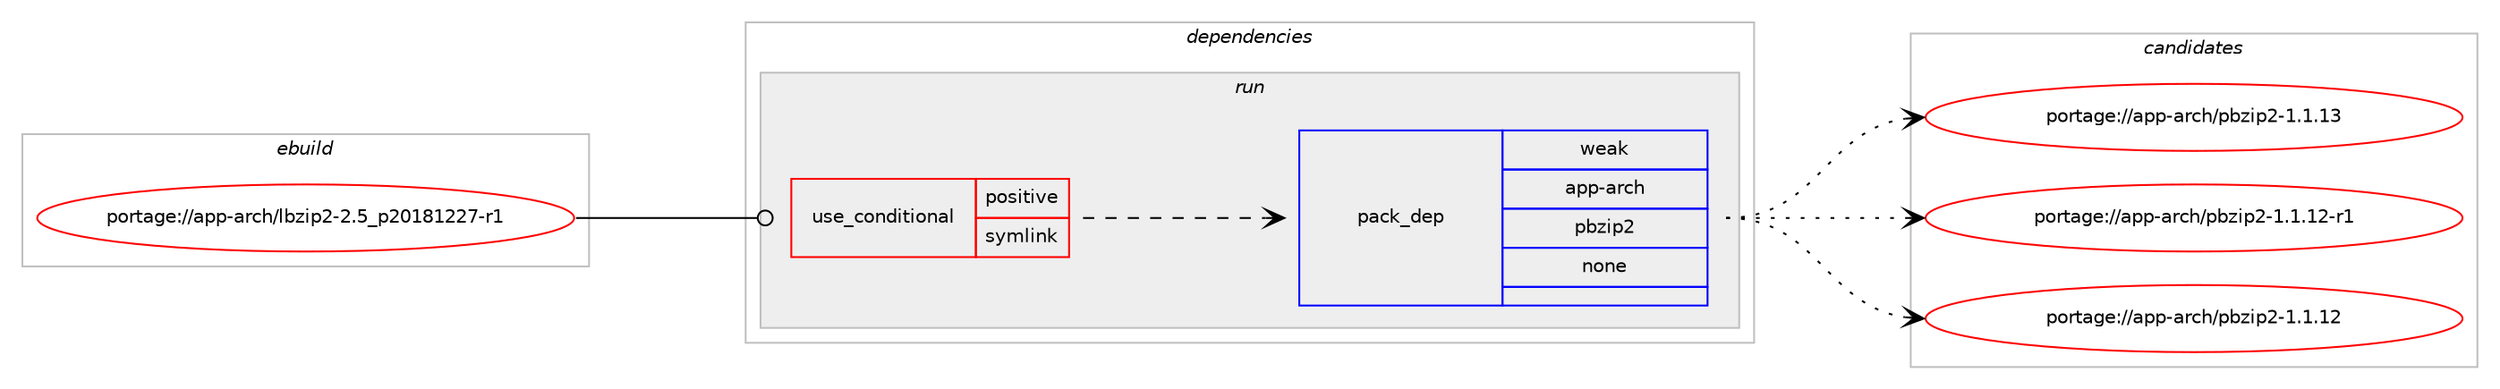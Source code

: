 digraph prolog {

# *************
# Graph options
# *************

newrank=true;
concentrate=true;
compound=true;
graph [rankdir=LR,fontname=Helvetica,fontsize=10,ranksep=1.5];#, ranksep=2.5, nodesep=0.2];
edge  [arrowhead=vee];
node  [fontname=Helvetica,fontsize=10];

# **********
# The ebuild
# **********

subgraph cluster_leftcol {
color=gray;
label=<<i>ebuild</i>>;
id [label="portage://app-arch/lbzip2-2.5_p20181227-r1", color=red, width=4, href="../app-arch/lbzip2-2.5_p20181227-r1.svg"];
}

# ****************
# The dependencies
# ****************

subgraph cluster_midcol {
color=gray;
label=<<i>dependencies</i>>;
subgraph cluster_compile {
fillcolor="#eeeeee";
style=filled;
label=<<i>compile</i>>;
}
subgraph cluster_compileandrun {
fillcolor="#eeeeee";
style=filled;
label=<<i>compile and run</i>>;
}
subgraph cluster_run {
fillcolor="#eeeeee";
style=filled;
label=<<i>run</i>>;
subgraph cond153244 {
dependency649237 [label=<<TABLE BORDER="0" CELLBORDER="1" CELLSPACING="0" CELLPADDING="4"><TR><TD ROWSPAN="3" CELLPADDING="10">use_conditional</TD></TR><TR><TD>positive</TD></TR><TR><TD>symlink</TD></TR></TABLE>>, shape=none, color=red];
subgraph pack487351 {
dependency649238 [label=<<TABLE BORDER="0" CELLBORDER="1" CELLSPACING="0" CELLPADDING="4" WIDTH="220"><TR><TD ROWSPAN="6" CELLPADDING="30">pack_dep</TD></TR><TR><TD WIDTH="110">weak</TD></TR><TR><TD>app-arch</TD></TR><TR><TD>pbzip2</TD></TR><TR><TD>none</TD></TR><TR><TD></TD></TR></TABLE>>, shape=none, color=blue];
}
dependency649237:e -> dependency649238:w [weight=20,style="dashed",arrowhead="vee"];
}
id:e -> dependency649237:w [weight=20,style="solid",arrowhead="odot"];
}
}

# **************
# The candidates
# **************

subgraph cluster_choices {
rank=same;
color=gray;
label=<<i>candidates</i>>;

subgraph choice487351 {
color=black;
nodesep=1;
choice9711211245971149910447112981221051125045494649464951 [label="portage://app-arch/pbzip2-1.1.13", color=red, width=4,href="../app-arch/pbzip2-1.1.13.svg"];
choice97112112459711499104471129812210511250454946494649504511449 [label="portage://app-arch/pbzip2-1.1.12-r1", color=red, width=4,href="../app-arch/pbzip2-1.1.12-r1.svg"];
choice9711211245971149910447112981221051125045494649464950 [label="portage://app-arch/pbzip2-1.1.12", color=red, width=4,href="../app-arch/pbzip2-1.1.12.svg"];
dependency649238:e -> choice9711211245971149910447112981221051125045494649464951:w [style=dotted,weight="100"];
dependency649238:e -> choice97112112459711499104471129812210511250454946494649504511449:w [style=dotted,weight="100"];
dependency649238:e -> choice9711211245971149910447112981221051125045494649464950:w [style=dotted,weight="100"];
}
}

}
